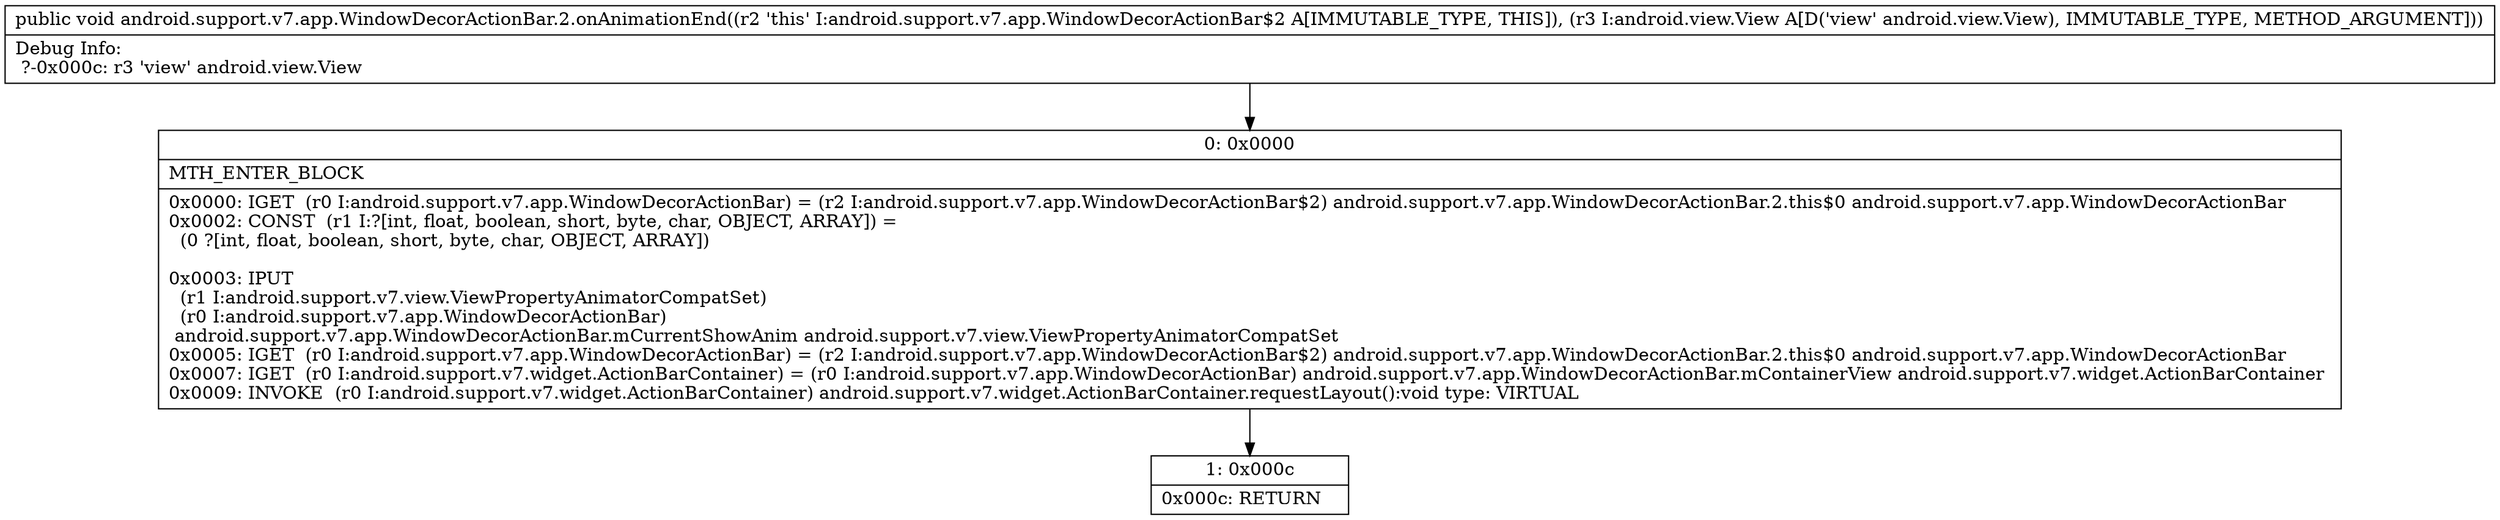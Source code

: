 digraph "CFG forandroid.support.v7.app.WindowDecorActionBar.2.onAnimationEnd(Landroid\/view\/View;)V" {
Node_0 [shape=record,label="{0\:\ 0x0000|MTH_ENTER_BLOCK\l|0x0000: IGET  (r0 I:android.support.v7.app.WindowDecorActionBar) = (r2 I:android.support.v7.app.WindowDecorActionBar$2) android.support.v7.app.WindowDecorActionBar.2.this$0 android.support.v7.app.WindowDecorActionBar \l0x0002: CONST  (r1 I:?[int, float, boolean, short, byte, char, OBJECT, ARRAY]) = \l  (0 ?[int, float, boolean, short, byte, char, OBJECT, ARRAY])\l \l0x0003: IPUT  \l  (r1 I:android.support.v7.view.ViewPropertyAnimatorCompatSet)\l  (r0 I:android.support.v7.app.WindowDecorActionBar)\l android.support.v7.app.WindowDecorActionBar.mCurrentShowAnim android.support.v7.view.ViewPropertyAnimatorCompatSet \l0x0005: IGET  (r0 I:android.support.v7.app.WindowDecorActionBar) = (r2 I:android.support.v7.app.WindowDecorActionBar$2) android.support.v7.app.WindowDecorActionBar.2.this$0 android.support.v7.app.WindowDecorActionBar \l0x0007: IGET  (r0 I:android.support.v7.widget.ActionBarContainer) = (r0 I:android.support.v7.app.WindowDecorActionBar) android.support.v7.app.WindowDecorActionBar.mContainerView android.support.v7.widget.ActionBarContainer \l0x0009: INVOKE  (r0 I:android.support.v7.widget.ActionBarContainer) android.support.v7.widget.ActionBarContainer.requestLayout():void type: VIRTUAL \l}"];
Node_1 [shape=record,label="{1\:\ 0x000c|0x000c: RETURN   \l}"];
MethodNode[shape=record,label="{public void android.support.v7.app.WindowDecorActionBar.2.onAnimationEnd((r2 'this' I:android.support.v7.app.WindowDecorActionBar$2 A[IMMUTABLE_TYPE, THIS]), (r3 I:android.view.View A[D('view' android.view.View), IMMUTABLE_TYPE, METHOD_ARGUMENT]))  | Debug Info:\l  ?\-0x000c: r3 'view' android.view.View\l}"];
MethodNode -> Node_0;
Node_0 -> Node_1;
}

